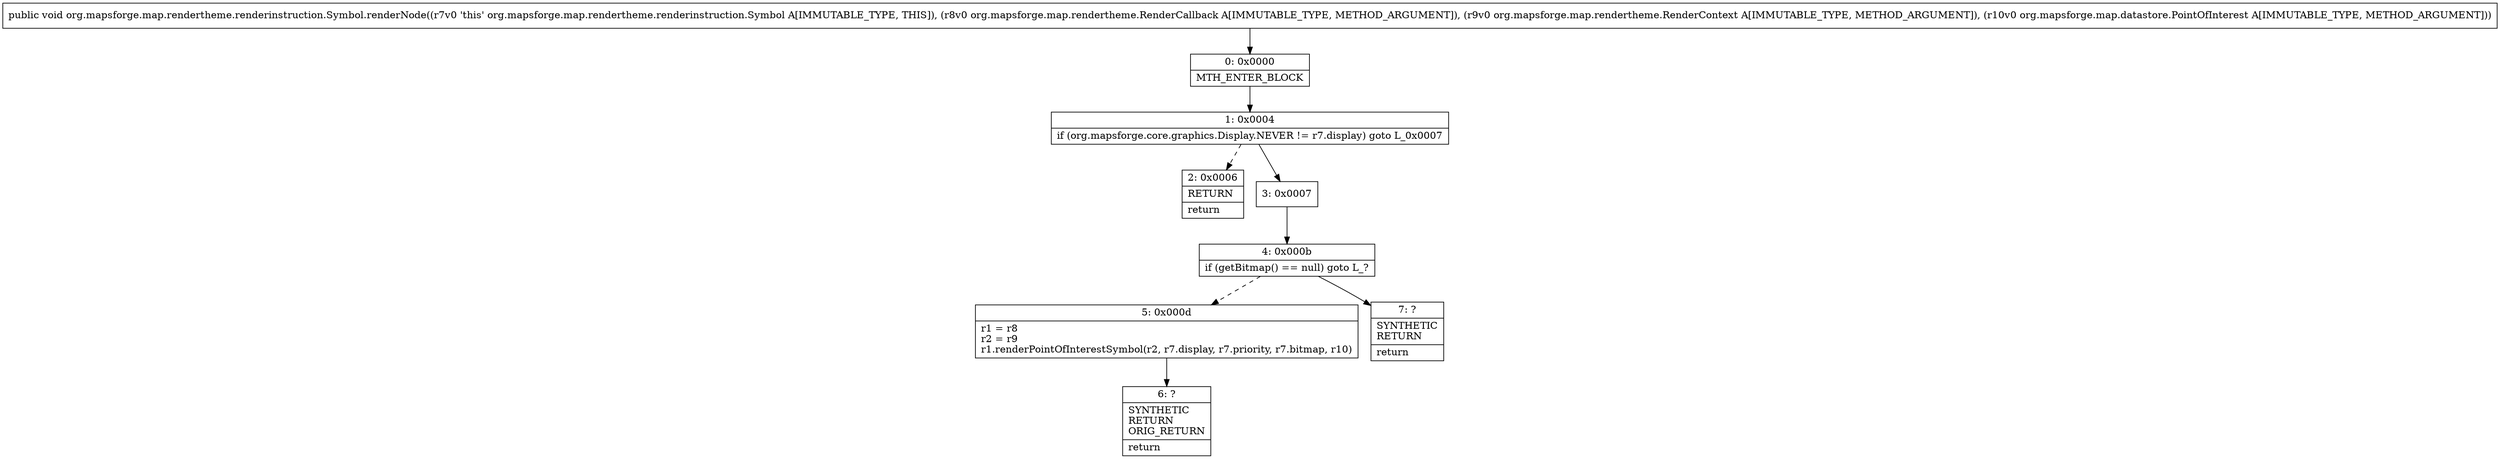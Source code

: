 digraph "CFG fororg.mapsforge.map.rendertheme.renderinstruction.Symbol.renderNode(Lorg\/mapsforge\/map\/rendertheme\/RenderCallback;Lorg\/mapsforge\/map\/rendertheme\/RenderContext;Lorg\/mapsforge\/map\/datastore\/PointOfInterest;)V" {
Node_0 [shape=record,label="{0\:\ 0x0000|MTH_ENTER_BLOCK\l}"];
Node_1 [shape=record,label="{1\:\ 0x0004|if (org.mapsforge.core.graphics.Display.NEVER != r7.display) goto L_0x0007\l}"];
Node_2 [shape=record,label="{2\:\ 0x0006|RETURN\l|return\l}"];
Node_3 [shape=record,label="{3\:\ 0x0007}"];
Node_4 [shape=record,label="{4\:\ 0x000b|if (getBitmap() == null) goto L_?\l}"];
Node_5 [shape=record,label="{5\:\ 0x000d|r1 = r8\lr2 = r9\lr1.renderPointOfInterestSymbol(r2, r7.display, r7.priority, r7.bitmap, r10)\l}"];
Node_6 [shape=record,label="{6\:\ ?|SYNTHETIC\lRETURN\lORIG_RETURN\l|return\l}"];
Node_7 [shape=record,label="{7\:\ ?|SYNTHETIC\lRETURN\l|return\l}"];
MethodNode[shape=record,label="{public void org.mapsforge.map.rendertheme.renderinstruction.Symbol.renderNode((r7v0 'this' org.mapsforge.map.rendertheme.renderinstruction.Symbol A[IMMUTABLE_TYPE, THIS]), (r8v0 org.mapsforge.map.rendertheme.RenderCallback A[IMMUTABLE_TYPE, METHOD_ARGUMENT]), (r9v0 org.mapsforge.map.rendertheme.RenderContext A[IMMUTABLE_TYPE, METHOD_ARGUMENT]), (r10v0 org.mapsforge.map.datastore.PointOfInterest A[IMMUTABLE_TYPE, METHOD_ARGUMENT])) }"];
MethodNode -> Node_0;
Node_0 -> Node_1;
Node_1 -> Node_2[style=dashed];
Node_1 -> Node_3;
Node_3 -> Node_4;
Node_4 -> Node_5[style=dashed];
Node_4 -> Node_7;
Node_5 -> Node_6;
}

